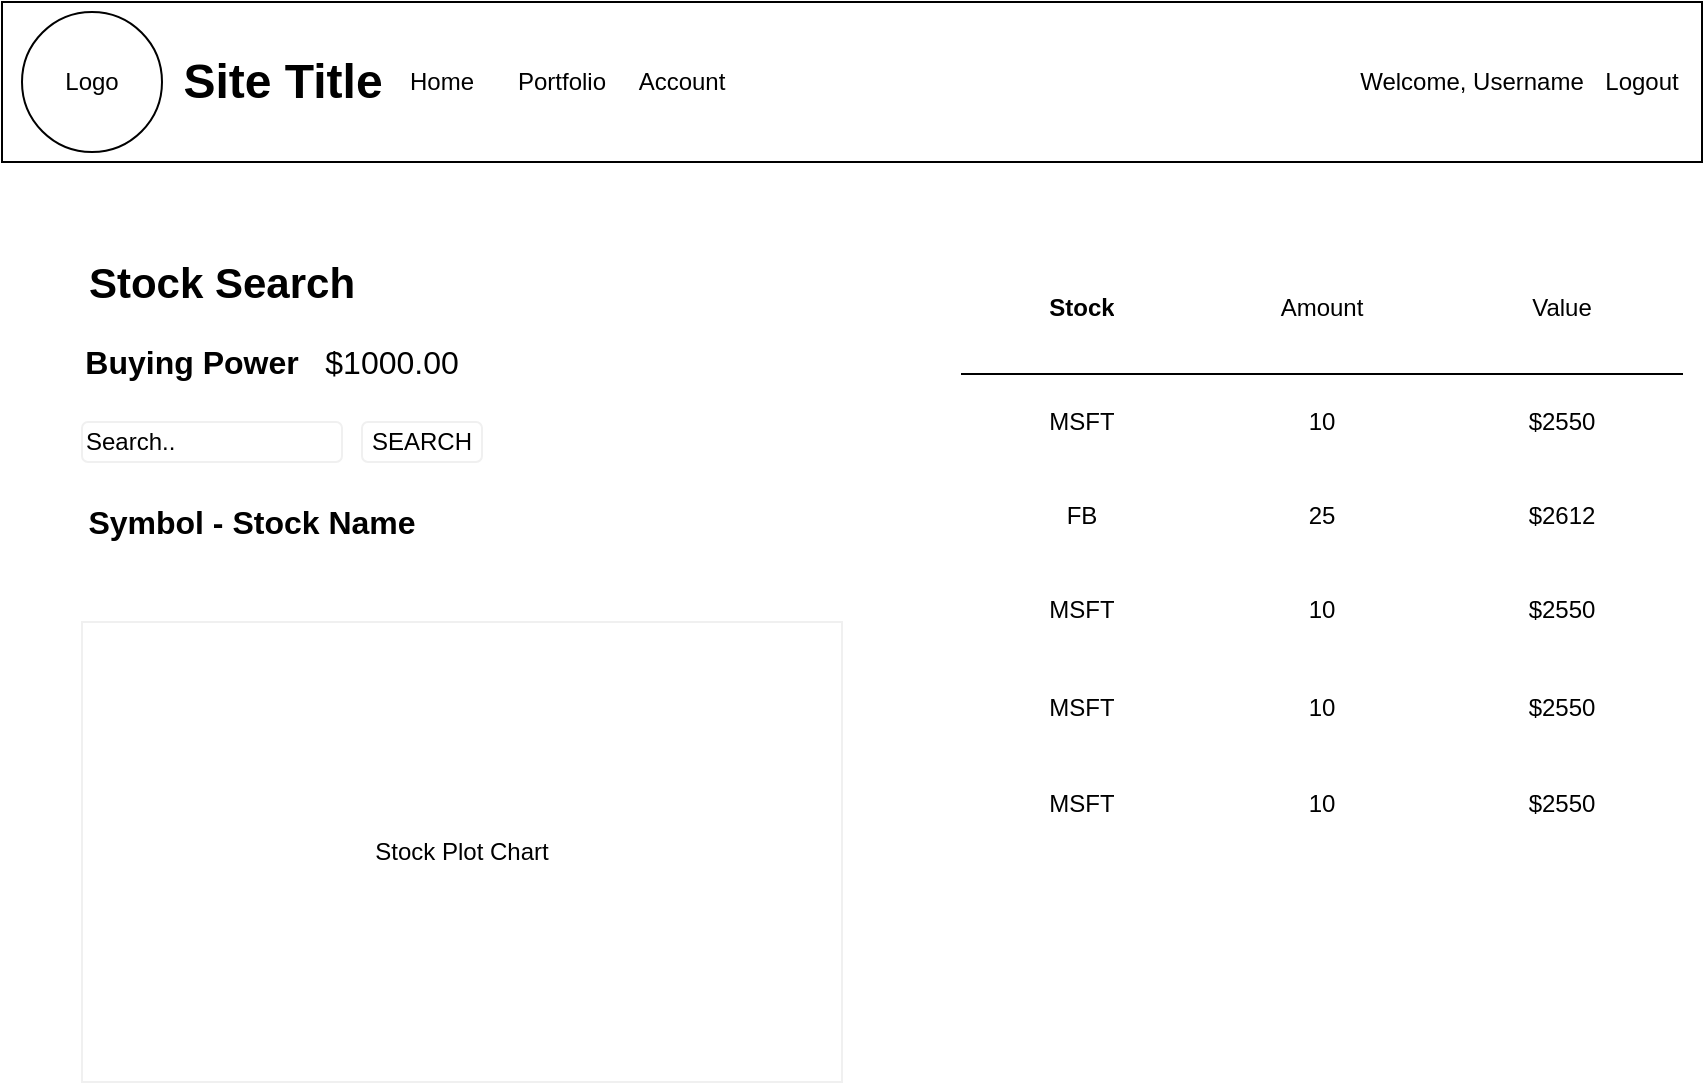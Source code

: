 <mxfile version="13.7.9" type="device" pages="3"><diagram id="mfj5O5IzOPTqx1JrmkHe" name="Home"><mxGraphModel dx="1088" dy="880" grid="1" gridSize="10" guides="1" tooltips="1" connect="1" arrows="1" fold="1" page="1" pageScale="1" pageWidth="850" pageHeight="1100" math="0" shadow="0"><root><mxCell id="0"/><mxCell id="1" parent="0"/><mxCell id="RixpeclyHVwvdzwkp4Gq-3" value="" style="rounded=0;whiteSpace=wrap;html=1;" vertex="1" parent="1"><mxGeometry width="850" height="80" as="geometry"/></mxCell><mxCell id="RixpeclyHVwvdzwkp4Gq-4" value="&lt;font style=&quot;font-size: 21px&quot;&gt;&lt;b&gt;Stock Search&lt;/b&gt;&lt;/font&gt;" style="text;html=1;strokeColor=none;fillColor=none;align=center;verticalAlign=middle;whiteSpace=wrap;rounded=0;" vertex="1" parent="1"><mxGeometry x="40" y="120" width="140" height="40" as="geometry"/></mxCell><mxCell id="RixpeclyHVwvdzwkp4Gq-5" value="Logo" style="ellipse;whiteSpace=wrap;html=1;aspect=fixed;" vertex="1" parent="1"><mxGeometry x="10" y="5" width="70" height="70" as="geometry"/></mxCell><mxCell id="RixpeclyHVwvdzwkp4Gq-6" value="Home" style="text;html=1;strokeColor=none;fillColor=none;align=center;verticalAlign=middle;whiteSpace=wrap;rounded=0;" vertex="1" parent="1"><mxGeometry x="200" y="30" width="40" height="20" as="geometry"/></mxCell><mxCell id="RixpeclyHVwvdzwkp4Gq-7" value="Portfolio" style="text;html=1;strokeColor=none;fillColor=none;align=center;verticalAlign=middle;whiteSpace=wrap;rounded=0;" vertex="1" parent="1"><mxGeometry x="260" y="30" width="40" height="20" as="geometry"/></mxCell><mxCell id="RixpeclyHVwvdzwkp4Gq-8" value="Account" style="text;html=1;strokeColor=none;fillColor=none;align=center;verticalAlign=middle;whiteSpace=wrap;rounded=0;" vertex="1" parent="1"><mxGeometry x="320" y="30" width="40" height="20" as="geometry"/></mxCell><mxCell id="RixpeclyHVwvdzwkp4Gq-9" value="Logout" style="text;html=1;strokeColor=none;fillColor=none;align=center;verticalAlign=middle;whiteSpace=wrap;rounded=0;" vertex="1" parent="1"><mxGeometry x="800" y="30" width="40" height="20" as="geometry"/></mxCell><mxCell id="RixpeclyHVwvdzwkp4Gq-10" value="Welcome, Username" style="text;html=1;strokeColor=none;fillColor=none;align=center;verticalAlign=middle;whiteSpace=wrap;rounded=0;" vertex="1" parent="1"><mxGeometry x="670" y="30" width="130" height="20" as="geometry"/></mxCell><mxCell id="vr2l3uguckMZ5RI2MdWQ-14" value="" style="shape=table;html=1;whiteSpace=wrap;startSize=0;container=1;collapsible=0;childLayout=tableLayout;columnLines=0;rowLines=0;strokeColor=none;" vertex="1" parent="1"><mxGeometry x="480" y="120" width="360" height="305" as="geometry"/></mxCell><mxCell id="vr2l3uguckMZ5RI2MdWQ-15" value="" style="shape=partialRectangle;html=1;whiteSpace=wrap;collapsible=0;dropTarget=0;pointerEvents=0;fillColor=none;top=0;left=0;bottom=0;right=0;points=[[0,0.5],[1,0.5]];portConstraint=eastwest;" vertex="1" parent="vr2l3uguckMZ5RI2MdWQ-14"><mxGeometry width="360" height="66" as="geometry"/></mxCell><mxCell id="vr2l3uguckMZ5RI2MdWQ-16" value="&lt;b&gt;Stock&lt;/b&gt;" style="shape=partialRectangle;html=1;whiteSpace=wrap;connectable=0;fillColor=none;top=0;left=0;bottom=1;right=0;overflow=hidden;" vertex="1" parent="vr2l3uguckMZ5RI2MdWQ-15"><mxGeometry width="120" height="66" as="geometry"/></mxCell><mxCell id="vr2l3uguckMZ5RI2MdWQ-17" value="Amount" style="shape=partialRectangle;html=1;whiteSpace=wrap;connectable=0;fillColor=none;top=0;left=0;bottom=1;right=0;overflow=hidden;" vertex="1" parent="vr2l3uguckMZ5RI2MdWQ-15"><mxGeometry x="120" width="120" height="66" as="geometry"/></mxCell><mxCell id="vr2l3uguckMZ5RI2MdWQ-18" value="Value" style="shape=partialRectangle;html=1;whiteSpace=wrap;connectable=0;fillColor=none;top=0;left=0;bottom=1;right=0;overflow=hidden;" vertex="1" parent="vr2l3uguckMZ5RI2MdWQ-15"><mxGeometry x="240" width="120" height="66" as="geometry"/></mxCell><mxCell id="vr2l3uguckMZ5RI2MdWQ-19" value="" style="shape=partialRectangle;html=1;whiteSpace=wrap;collapsible=0;dropTarget=0;pointerEvents=0;fillColor=none;top=0;left=0;bottom=0;right=0;points=[[0,0.5],[1,0.5]];portConstraint=eastwest;" vertex="1" parent="vr2l3uguckMZ5RI2MdWQ-14"><mxGeometry y="66" width="360" height="48" as="geometry"/></mxCell><mxCell id="vr2l3uguckMZ5RI2MdWQ-20" value="MSFT" style="shape=partialRectangle;html=1;whiteSpace=wrap;connectable=0;fillColor=none;top=0;left=0;bottom=0;right=0;overflow=hidden;" vertex="1" parent="vr2l3uguckMZ5RI2MdWQ-19"><mxGeometry width="120" height="48" as="geometry"/></mxCell><mxCell id="vr2l3uguckMZ5RI2MdWQ-21" value="10" style="shape=partialRectangle;html=1;whiteSpace=wrap;connectable=0;fillColor=none;top=0;left=0;bottom=0;right=0;overflow=hidden;" vertex="1" parent="vr2l3uguckMZ5RI2MdWQ-19"><mxGeometry x="120" width="120" height="48" as="geometry"/></mxCell><mxCell id="vr2l3uguckMZ5RI2MdWQ-22" value="$2550" style="shape=partialRectangle;html=1;whiteSpace=wrap;connectable=0;fillColor=none;top=0;left=0;bottom=0;right=0;overflow=hidden;" vertex="1" parent="vr2l3uguckMZ5RI2MdWQ-19"><mxGeometry x="240" width="120" height="48" as="geometry"/></mxCell><mxCell id="vr2l3uguckMZ5RI2MdWQ-23" value="" style="shape=partialRectangle;html=1;whiteSpace=wrap;collapsible=0;dropTarget=0;pointerEvents=0;fillColor=none;top=0;left=0;bottom=0;right=0;points=[[0,0.5],[1,0.5]];portConstraint=eastwest;" vertex="1" parent="vr2l3uguckMZ5RI2MdWQ-14"><mxGeometry y="114" width="360" height="46" as="geometry"/></mxCell><mxCell id="vr2l3uguckMZ5RI2MdWQ-24" value="FB" style="shape=partialRectangle;html=1;whiteSpace=wrap;connectable=0;fillColor=none;top=0;left=0;bottom=0;right=0;overflow=hidden;" vertex="1" parent="vr2l3uguckMZ5RI2MdWQ-23"><mxGeometry width="120" height="46" as="geometry"/></mxCell><mxCell id="vr2l3uguckMZ5RI2MdWQ-25" value="25" style="shape=partialRectangle;html=1;whiteSpace=wrap;connectable=0;fillColor=none;top=0;left=0;bottom=0;right=0;overflow=hidden;" vertex="1" parent="vr2l3uguckMZ5RI2MdWQ-23"><mxGeometry x="120" width="120" height="46" as="geometry"/></mxCell><mxCell id="vr2l3uguckMZ5RI2MdWQ-26" value="$2612" style="shape=partialRectangle;html=1;whiteSpace=wrap;connectable=0;fillColor=none;top=0;left=0;bottom=0;right=0;overflow=hidden;" vertex="1" parent="vr2l3uguckMZ5RI2MdWQ-23"><mxGeometry x="240" width="120" height="46" as="geometry"/></mxCell><mxCell id="vr2l3uguckMZ5RI2MdWQ-36" value="" style="shape=partialRectangle;html=1;whiteSpace=wrap;collapsible=0;dropTarget=0;pointerEvents=0;fillColor=none;top=0;left=0;bottom=0;right=0;points=[[0,0.5],[1,0.5]];portConstraint=eastwest;" vertex="1" parent="vr2l3uguckMZ5RI2MdWQ-14"><mxGeometry y="160" width="360" height="48" as="geometry"/></mxCell><mxCell id="vr2l3uguckMZ5RI2MdWQ-37" value="MSFT" style="shape=partialRectangle;html=1;whiteSpace=wrap;connectable=0;fillColor=none;top=0;left=0;bottom=0;right=0;overflow=hidden;" vertex="1" parent="vr2l3uguckMZ5RI2MdWQ-36"><mxGeometry width="120" height="48" as="geometry"/></mxCell><mxCell id="vr2l3uguckMZ5RI2MdWQ-38" value="10" style="shape=partialRectangle;html=1;whiteSpace=wrap;connectable=0;fillColor=none;top=0;left=0;bottom=0;right=0;overflow=hidden;" vertex="1" parent="vr2l3uguckMZ5RI2MdWQ-36"><mxGeometry x="120" width="120" height="48" as="geometry"/></mxCell><mxCell id="vr2l3uguckMZ5RI2MdWQ-39" value="$2550" style="shape=partialRectangle;html=1;whiteSpace=wrap;connectable=0;fillColor=none;top=0;left=0;bottom=0;right=0;overflow=hidden;" vertex="1" parent="vr2l3uguckMZ5RI2MdWQ-36"><mxGeometry x="240" width="120" height="48" as="geometry"/></mxCell><mxCell id="vr2l3uguckMZ5RI2MdWQ-40" value="" style="shape=partialRectangle;html=1;whiteSpace=wrap;collapsible=0;dropTarget=0;pointerEvents=0;fillColor=none;top=0;left=0;bottom=0;right=0;points=[[0,0.5],[1,0.5]];portConstraint=eastwest;" vertex="1" parent="vr2l3uguckMZ5RI2MdWQ-14"><mxGeometry y="208" width="360" height="49" as="geometry"/></mxCell><mxCell id="vr2l3uguckMZ5RI2MdWQ-41" value="MSFT" style="shape=partialRectangle;html=1;whiteSpace=wrap;connectable=0;fillColor=none;top=0;left=0;bottom=0;right=0;overflow=hidden;" vertex="1" parent="vr2l3uguckMZ5RI2MdWQ-40"><mxGeometry width="120" height="49" as="geometry"/></mxCell><mxCell id="vr2l3uguckMZ5RI2MdWQ-42" value="10" style="shape=partialRectangle;html=1;whiteSpace=wrap;connectable=0;fillColor=none;top=0;left=0;bottom=0;right=0;overflow=hidden;" vertex="1" parent="vr2l3uguckMZ5RI2MdWQ-40"><mxGeometry x="120" width="120" height="49" as="geometry"/></mxCell><mxCell id="vr2l3uguckMZ5RI2MdWQ-43" value="$2550" style="shape=partialRectangle;html=1;whiteSpace=wrap;connectable=0;fillColor=none;top=0;left=0;bottom=0;right=0;overflow=hidden;" vertex="1" parent="vr2l3uguckMZ5RI2MdWQ-40"><mxGeometry x="240" width="120" height="49" as="geometry"/></mxCell><mxCell id="vr2l3uguckMZ5RI2MdWQ-44" value="" style="shape=partialRectangle;html=1;whiteSpace=wrap;collapsible=0;dropTarget=0;pointerEvents=0;fillColor=none;top=0;left=0;bottom=0;right=0;points=[[0,0.5],[1,0.5]];portConstraint=eastwest;" vertex="1" parent="vr2l3uguckMZ5RI2MdWQ-14"><mxGeometry y="257" width="360" height="48" as="geometry"/></mxCell><mxCell id="vr2l3uguckMZ5RI2MdWQ-45" value="MSFT" style="shape=partialRectangle;html=1;whiteSpace=wrap;connectable=0;fillColor=none;top=0;left=0;bottom=0;right=0;overflow=hidden;" vertex="1" parent="vr2l3uguckMZ5RI2MdWQ-44"><mxGeometry width="120" height="48" as="geometry"/></mxCell><mxCell id="vr2l3uguckMZ5RI2MdWQ-46" value="10" style="shape=partialRectangle;html=1;whiteSpace=wrap;connectable=0;fillColor=none;top=0;left=0;bottom=0;right=0;overflow=hidden;" vertex="1" parent="vr2l3uguckMZ5RI2MdWQ-44"><mxGeometry x="120" width="120" height="48" as="geometry"/></mxCell><mxCell id="vr2l3uguckMZ5RI2MdWQ-47" value="$2550" style="shape=partialRectangle;html=1;whiteSpace=wrap;connectable=0;fillColor=none;top=0;left=0;bottom=0;right=0;overflow=hidden;" vertex="1" parent="vr2l3uguckMZ5RI2MdWQ-44"><mxGeometry x="240" width="120" height="48" as="geometry"/></mxCell><mxCell id="vr2l3uguckMZ5RI2MdWQ-27" value="Site Title" style="text;strokeColor=none;fillColor=none;html=1;fontSize=24;fontStyle=1;verticalAlign=middle;align=center;" vertex="1" parent="1"><mxGeometry x="90" y="20" width="100" height="40" as="geometry"/></mxCell><mxCell id="vr2l3uguckMZ5RI2MdWQ-29" value="&lt;b&gt;&lt;font style=&quot;font-size: 16px&quot;&gt;Buying Power&lt;/font&gt;&lt;/b&gt;" style="text;html=1;strokeColor=none;fillColor=none;align=center;verticalAlign=middle;whiteSpace=wrap;rounded=0;" vertex="1" parent="1"><mxGeometry x="40" y="170" width="110" height="20" as="geometry"/></mxCell><mxCell id="vr2l3uguckMZ5RI2MdWQ-30" value="&lt;font style=&quot;font-size: 16px&quot;&gt;$1000.00&lt;/font&gt;" style="text;html=1;strokeColor=none;fillColor=none;align=center;verticalAlign=middle;whiteSpace=wrap;rounded=0;" vertex="1" parent="1"><mxGeometry x="170" y="170" width="50" height="20" as="geometry"/></mxCell><mxCell id="vr2l3uguckMZ5RI2MdWQ-48" value="Stock Plot Chart" style="rounded=0;whiteSpace=wrap;html=1;strokeColor=#f0f0f0;" vertex="1" parent="1"><mxGeometry x="40" y="310" width="380" height="230" as="geometry"/></mxCell><mxCell id="vr2l3uguckMZ5RI2MdWQ-49" value="&lt;b&gt;&lt;font style=&quot;font-size: 16px&quot;&gt;Symbol - Stock Name&lt;/font&gt;&lt;/b&gt;" style="text;html=1;strokeColor=none;fillColor=none;align=center;verticalAlign=middle;whiteSpace=wrap;rounded=0;" vertex="1" parent="1"><mxGeometry x="40" y="250" width="170" height="20" as="geometry"/></mxCell><mxCell id="vr2l3uguckMZ5RI2MdWQ-50" value="Search.." style="rounded=1;whiteSpace=wrap;html=1;strokeColor=#f0f0f0;align=left;" vertex="1" parent="1"><mxGeometry x="40" y="210" width="130" height="20" as="geometry"/></mxCell><mxCell id="vr2l3uguckMZ5RI2MdWQ-51" value="SEARCH" style="rounded=1;whiteSpace=wrap;html=1;strokeColor=#f0f0f0;" vertex="1" parent="1"><mxGeometry x="180" y="210" width="60" height="20" as="geometry"/></mxCell></root></mxGraphModel></diagram><diagram name="Portfolio" id="5zhwQvHJSidT2GQhPcqI"><mxGraphModel dx="1088" dy="880" grid="1" gridSize="10" guides="1" tooltips="1" connect="1" arrows="1" fold="1" page="1" pageScale="1" pageWidth="850" pageHeight="1100" math="0" shadow="0"><root><mxCell id="Tsc-vPQKoeMj-yHZ3xXU-0"/><mxCell id="Tsc-vPQKoeMj-yHZ3xXU-1" parent="Tsc-vPQKoeMj-yHZ3xXU-0"/><mxCell id="Tsc-vPQKoeMj-yHZ3xXU-2" value="" style="rounded=0;whiteSpace=wrap;html=1;" vertex="1" parent="Tsc-vPQKoeMj-yHZ3xXU-1"><mxGeometry width="850" height="80" as="geometry"/></mxCell><mxCell id="Tsc-vPQKoeMj-yHZ3xXU-3" value="&lt;font style=&quot;font-size: 21px&quot;&gt;Site Title&lt;/font&gt;" style="text;html=1;strokeColor=none;fillColor=none;align=center;verticalAlign=middle;whiteSpace=wrap;rounded=0;" vertex="1" parent="Tsc-vPQKoeMj-yHZ3xXU-1"><mxGeometry x="90" y="20" width="90" height="40" as="geometry"/></mxCell><mxCell id="Tsc-vPQKoeMj-yHZ3xXU-4" value="Logo" style="ellipse;whiteSpace=wrap;html=1;aspect=fixed;" vertex="1" parent="Tsc-vPQKoeMj-yHZ3xXU-1"><mxGeometry x="10" y="5" width="70" height="70" as="geometry"/></mxCell><mxCell id="Tsc-vPQKoeMj-yHZ3xXU-5" value="Home" style="text;html=1;strokeColor=none;fillColor=none;align=center;verticalAlign=middle;whiteSpace=wrap;rounded=0;" vertex="1" parent="Tsc-vPQKoeMj-yHZ3xXU-1"><mxGeometry x="200" y="30" width="40" height="20" as="geometry"/></mxCell><mxCell id="Tsc-vPQKoeMj-yHZ3xXU-6" value="Portfolio" style="text;html=1;strokeColor=none;fillColor=none;align=center;verticalAlign=middle;whiteSpace=wrap;rounded=0;" vertex="1" parent="Tsc-vPQKoeMj-yHZ3xXU-1"><mxGeometry x="260" y="30" width="40" height="20" as="geometry"/></mxCell><mxCell id="Tsc-vPQKoeMj-yHZ3xXU-7" value="Account" style="text;html=1;strokeColor=none;fillColor=none;align=center;verticalAlign=middle;whiteSpace=wrap;rounded=0;" vertex="1" parent="Tsc-vPQKoeMj-yHZ3xXU-1"><mxGeometry x="320" y="30" width="40" height="20" as="geometry"/></mxCell><mxCell id="Tsc-vPQKoeMj-yHZ3xXU-8" value="Logout" style="text;html=1;strokeColor=none;fillColor=none;align=center;verticalAlign=middle;whiteSpace=wrap;rounded=0;" vertex="1" parent="Tsc-vPQKoeMj-yHZ3xXU-1"><mxGeometry x="800" y="30" width="40" height="20" as="geometry"/></mxCell><mxCell id="Tsc-vPQKoeMj-yHZ3xXU-9" value="Welcome, Username" style="text;html=1;strokeColor=none;fillColor=none;align=center;verticalAlign=middle;whiteSpace=wrap;rounded=0;" vertex="1" parent="Tsc-vPQKoeMj-yHZ3xXU-1"><mxGeometry x="670" y="30" width="130" height="20" as="geometry"/></mxCell><mxCell id="uZP1EFRw7ZLdvIS1_II9-0" value="&lt;b&gt;&lt;font style=&quot;font-size: 24px&quot;&gt;Portfolio&lt;/font&gt;&lt;/b&gt;" style="text;html=1;strokeColor=none;fillColor=none;align=center;verticalAlign=middle;whiteSpace=wrap;rounded=0;" vertex="1" parent="Tsc-vPQKoeMj-yHZ3xXU-1"><mxGeometry x="305" y="120" width="240" height="40" as="geometry"/></mxCell><mxCell id="uZP1EFRw7ZLdvIS1_II9-1" value="&lt;b&gt;&lt;font style=&quot;font-size: 16px&quot;&gt;Transaction History&lt;/font&gt;&lt;/b&gt;" style="text;html=1;strokeColor=none;fillColor=none;align=center;verticalAlign=middle;whiteSpace=wrap;rounded=0;" vertex="1" parent="Tsc-vPQKoeMj-yHZ3xXU-1"><mxGeometry x="120" y="180" width="170" height="20" as="geometry"/></mxCell><mxCell id="uZP1EFRw7ZLdvIS1_II9-2" value="Table" style="shape=table;html=1;whiteSpace=wrap;startSize=30;container=1;collapsible=0;childLayout=tableLayout;fixedRows=1;rowLines=0;fontStyle=1;align=center;" vertex="1" parent="Tsc-vPQKoeMj-yHZ3xXU-1"><mxGeometry x="20" y="240" width="370" height="200" as="geometry"/></mxCell><mxCell id="uZP1EFRw7ZLdvIS1_II9-3" value="" style="shape=partialRectangle;html=1;whiteSpace=wrap;collapsible=0;dropTarget=0;pointerEvents=0;fillColor=none;top=0;left=0;bottom=1;right=0;points=[[0,0.5],[1,0.5]];portConstraint=eastwest;" vertex="1" parent="uZP1EFRw7ZLdvIS1_II9-2"><mxGeometry y="30" width="370" height="30" as="geometry"/></mxCell><mxCell id="uZP1EFRw7ZLdvIS1_II9-4" value="Stock" style="shape=partialRectangle;html=1;whiteSpace=wrap;connectable=0;fillColor=none;top=0;left=0;bottom=0;right=0;overflow=hidden;" vertex="1" parent="uZP1EFRw7ZLdvIS1_II9-3"><mxGeometry width="82" height="30" as="geometry"/></mxCell><mxCell id="uZP1EFRw7ZLdvIS1_II9-5" value="Quantity&amp;nbsp; &amp;nbsp; &amp;nbsp; &amp;nbsp; &amp;nbsp; &amp;nbsp;Price&amp;nbsp; &amp;nbsp; &amp;nbsp; &amp;nbsp; &amp;nbsp; &amp;nbsp; &amp;nbsp; &amp;nbsp; &amp;nbsp; &amp;nbsp;Date" style="shape=partialRectangle;html=1;whiteSpace=wrap;connectable=0;fillColor=none;top=0;left=0;bottom=0;right=0;align=left;spacingLeft=6;overflow=hidden;" vertex="1" parent="uZP1EFRw7ZLdvIS1_II9-3"><mxGeometry x="82" width="288" height="30" as="geometry"/></mxCell><mxCell id="uZP1EFRw7ZLdvIS1_II9-6" value="" style="shape=partialRectangle;html=1;whiteSpace=wrap;collapsible=0;dropTarget=0;pointerEvents=0;fillColor=none;top=0;left=0;bottom=0;right=0;points=[[0,0.5],[1,0.5]];portConstraint=eastwest;" vertex="1" parent="uZP1EFRw7ZLdvIS1_II9-2"><mxGeometry y="60" width="370" height="30" as="geometry"/></mxCell><mxCell id="uZP1EFRw7ZLdvIS1_II9-7" value="2" style="shape=partialRectangle;html=1;whiteSpace=wrap;connectable=0;fillColor=none;top=0;left=0;bottom=0;right=0;overflow=hidden;" vertex="1" parent="uZP1EFRw7ZLdvIS1_II9-6"><mxGeometry width="82" height="30" as="geometry"/></mxCell><mxCell id="uZP1EFRw7ZLdvIS1_II9-8" value="Value 2" style="shape=partialRectangle;html=1;whiteSpace=wrap;connectable=0;fillColor=none;top=0;left=0;bottom=0;right=0;align=left;spacingLeft=6;overflow=hidden;" vertex="1" parent="uZP1EFRw7ZLdvIS1_II9-6"><mxGeometry x="82" width="288" height="30" as="geometry"/></mxCell><mxCell id="uZP1EFRw7ZLdvIS1_II9-9" value="" style="shape=partialRectangle;html=1;whiteSpace=wrap;collapsible=0;dropTarget=0;pointerEvents=0;fillColor=none;top=0;left=0;bottom=0;right=0;points=[[0,0.5],[1,0.5]];portConstraint=eastwest;" vertex="1" parent="uZP1EFRw7ZLdvIS1_II9-2"><mxGeometry y="90" width="370" height="30" as="geometry"/></mxCell><mxCell id="uZP1EFRw7ZLdvIS1_II9-10" value="3" style="shape=partialRectangle;html=1;whiteSpace=wrap;connectable=0;fillColor=none;top=0;left=0;bottom=0;right=0;overflow=hidden;" vertex="1" parent="uZP1EFRw7ZLdvIS1_II9-9"><mxGeometry width="82" height="30" as="geometry"/></mxCell><mxCell id="uZP1EFRw7ZLdvIS1_II9-11" value="Value 3" style="shape=partialRectangle;html=1;whiteSpace=wrap;connectable=0;fillColor=none;top=0;left=0;bottom=0;right=0;align=left;spacingLeft=6;overflow=hidden;" vertex="1" parent="uZP1EFRw7ZLdvIS1_II9-9"><mxGeometry x="82" width="288" height="30" as="geometry"/></mxCell><mxCell id="uZP1EFRw7ZLdvIS1_II9-23" value="&lt;b&gt;&lt;font style=&quot;font-size: 16px&quot;&gt;Daily Portfolio Value&lt;/font&gt;&lt;/b&gt;" style="text;html=1;strokeColor=none;fillColor=none;align=center;verticalAlign=middle;whiteSpace=wrap;rounded=0;" vertex="1" parent="Tsc-vPQKoeMj-yHZ3xXU-1"><mxGeometry x="580" y="180" width="170" height="20" as="geometry"/></mxCell><mxCell id="uZP1EFRw7ZLdvIS1_II9-24" value="" style="rounded=1;whiteSpace=wrap;html=1;strokeWidth=2;fillWeight=4;hachureGap=8;hachureAngle=45;fillColor=#1ba1e2;sketch=1;" vertex="1" parent="Tsc-vPQKoeMj-yHZ3xXU-1"><mxGeometry x="515" y="240" width="300" height="200" as="geometry"/></mxCell></root></mxGraphModel></diagram><diagram name="Account" id="qrI92iNWo4wgfmPCMrd-"><mxGraphModel dx="1088" dy="880" grid="1" gridSize="10" guides="1" tooltips="1" connect="1" arrows="1" fold="1" page="1" pageScale="1" pageWidth="850" pageHeight="1100" math="0" shadow="0"><root><mxCell id="9RvGS8MBXH1rOqDxk8pT-0"/><mxCell id="9RvGS8MBXH1rOqDxk8pT-1" parent="9RvGS8MBXH1rOqDxk8pT-0"/><mxCell id="9RvGS8MBXH1rOqDxk8pT-2" value="" style="rounded=0;whiteSpace=wrap;html=1;" vertex="1" parent="9RvGS8MBXH1rOqDxk8pT-1"><mxGeometry width="850" height="80" as="geometry"/></mxCell><mxCell id="9RvGS8MBXH1rOqDxk8pT-3" value="&lt;font style=&quot;font-size: 21px&quot;&gt;Site Title&lt;/font&gt;" style="text;html=1;strokeColor=none;fillColor=none;align=center;verticalAlign=middle;whiteSpace=wrap;rounded=0;" vertex="1" parent="9RvGS8MBXH1rOqDxk8pT-1"><mxGeometry x="90" y="20" width="90" height="40" as="geometry"/></mxCell><mxCell id="9RvGS8MBXH1rOqDxk8pT-4" value="Logo" style="ellipse;whiteSpace=wrap;html=1;aspect=fixed;" vertex="1" parent="9RvGS8MBXH1rOqDxk8pT-1"><mxGeometry x="10" y="5" width="70" height="70" as="geometry"/></mxCell><mxCell id="9RvGS8MBXH1rOqDxk8pT-5" value="Home" style="text;html=1;strokeColor=none;fillColor=none;align=center;verticalAlign=middle;whiteSpace=wrap;rounded=0;" vertex="1" parent="9RvGS8MBXH1rOqDxk8pT-1"><mxGeometry x="200" y="30" width="40" height="20" as="geometry"/></mxCell><mxCell id="9RvGS8MBXH1rOqDxk8pT-6" value="Portfolio" style="text;html=1;strokeColor=none;fillColor=none;align=center;verticalAlign=middle;whiteSpace=wrap;rounded=0;" vertex="1" parent="9RvGS8MBXH1rOqDxk8pT-1"><mxGeometry x="260" y="30" width="40" height="20" as="geometry"/></mxCell><mxCell id="9RvGS8MBXH1rOqDxk8pT-7" value="Account" style="text;html=1;strokeColor=none;fillColor=none;align=center;verticalAlign=middle;whiteSpace=wrap;rounded=0;" vertex="1" parent="9RvGS8MBXH1rOqDxk8pT-1"><mxGeometry x="320" y="30" width="40" height="20" as="geometry"/></mxCell><mxCell id="9RvGS8MBXH1rOqDxk8pT-8" value="Logout" style="text;html=1;strokeColor=none;fillColor=none;align=center;verticalAlign=middle;whiteSpace=wrap;rounded=0;" vertex="1" parent="9RvGS8MBXH1rOqDxk8pT-1"><mxGeometry x="800" y="30" width="40" height="20" as="geometry"/></mxCell><mxCell id="9RvGS8MBXH1rOqDxk8pT-9" value="Welcome, Username" style="text;html=1;strokeColor=none;fillColor=none;align=center;verticalAlign=middle;whiteSpace=wrap;rounded=0;" vertex="1" parent="9RvGS8MBXH1rOqDxk8pT-1"><mxGeometry x="670" y="30" width="130" height="20" as="geometry"/></mxCell><mxCell id="ngJFIk5ZwpVl-e4h0d6t-0" value="&lt;font style=&quot;font-size: 24px&quot;&gt;Account Details&lt;/font&gt;" style="text;html=1;strokeColor=none;fillColor=none;align=center;verticalAlign=middle;whiteSpace=wrap;rounded=0;" vertex="1" parent="9RvGS8MBXH1rOqDxk8pT-1"><mxGeometry x="339" y="110" width="172" height="20" as="geometry"/></mxCell><mxCell id="ngJFIk5ZwpVl-e4h0d6t-1" value="&lt;b&gt;&lt;font style=&quot;font-size: 16px&quot;&gt;Portfolio Value&lt;/font&gt;&lt;/b&gt;" style="text;html=1;strokeColor=none;fillColor=none;align=center;verticalAlign=middle;whiteSpace=wrap;rounded=0;" vertex="1" parent="9RvGS8MBXH1rOqDxk8pT-1"><mxGeometry x="240" y="190" width="120" height="20" as="geometry"/></mxCell><mxCell id="ngJFIk5ZwpVl-e4h0d6t-2" value="&lt;b&gt;&lt;font style=&quot;font-size: 16px&quot;&gt;Buying Power&lt;/font&gt;&lt;/b&gt;" style="text;html=1;align=center;verticalAlign=middle;resizable=0;points=[];autosize=1;" vertex="1" parent="9RvGS8MBXH1rOqDxk8pT-1"><mxGeometry x="500" y="190" width="120" height="20" as="geometry"/></mxCell><mxCell id="ngJFIk5ZwpVl-e4h0d6t-3" value="&lt;font style=&quot;font-size: 16px&quot;&gt;$1000.00&lt;/font&gt;" style="text;html=1;strokeColor=none;fillColor=none;align=center;verticalAlign=middle;whiteSpace=wrap;rounded=0;" vertex="1" parent="9RvGS8MBXH1rOqDxk8pT-1"><mxGeometry x="260" y="220" width="70" height="20" as="geometry"/></mxCell><mxCell id="ngJFIk5ZwpVl-e4h0d6t-4" value="&lt;font style=&quot;font-size: 16px&quot;&gt;$1000.00&lt;/font&gt;" style="text;html=1;strokeColor=none;fillColor=none;align=center;verticalAlign=middle;whiteSpace=wrap;rounded=0;" vertex="1" parent="9RvGS8MBXH1rOqDxk8pT-1"><mxGeometry x="525" y="220" width="70" height="20" as="geometry"/></mxCell><mxCell id="ngJFIk5ZwpVl-e4h0d6t-5" value="&lt;b&gt;&lt;font style=&quot;font-size: 16px&quot;&gt;Username&lt;/font&gt;&lt;/b&gt;" style="text;html=1;strokeColor=none;fillColor=none;align=center;verticalAlign=middle;whiteSpace=wrap;rounded=0;" vertex="1" parent="9RvGS8MBXH1rOqDxk8pT-1"><mxGeometry x="315" y="300" width="120" height="20" as="geometry"/></mxCell><mxCell id="ngJFIk5ZwpVl-e4h0d6t-6" value="&lt;font style=&quot;font-size: 16px&quot;&gt;John Doe&lt;/font&gt;" style="text;html=1;strokeColor=none;fillColor=none;align=center;verticalAlign=middle;whiteSpace=wrap;rounded=0;" vertex="1" parent="9RvGS8MBXH1rOqDxk8pT-1"><mxGeometry x="435" y="300" width="100" height="20" as="geometry"/></mxCell><mxCell id="ngJFIk5ZwpVl-e4h0d6t-7" value="&lt;b&gt;&lt;font style=&quot;font-size: 16px&quot;&gt;Email&lt;/font&gt;&lt;/b&gt;" style="text;html=1;strokeColor=none;fillColor=none;align=center;verticalAlign=middle;whiteSpace=wrap;rounded=0;" vertex="1" parent="9RvGS8MBXH1rOqDxk8pT-1"><mxGeometry x="315" y="380" width="120" height="20" as="geometry"/></mxCell><mxCell id="ngJFIk5ZwpVl-e4h0d6t-8" value="&lt;font style=&quot;font-size: 16px&quot;&gt;John Doe&lt;/font&gt;" style="text;html=1;strokeColor=none;fillColor=none;align=center;verticalAlign=middle;whiteSpace=wrap;rounded=0;" vertex="1" parent="9RvGS8MBXH1rOqDxk8pT-1"><mxGeometry x="435" y="380" width="100" height="20" as="geometry"/></mxCell><mxCell id="ngJFIk5ZwpVl-e4h0d6t-9" value="&lt;b&gt;&lt;font style=&quot;font-size: 16px&quot;&gt;Password&lt;/font&gt;&lt;/b&gt;" style="text;html=1;strokeColor=none;fillColor=none;align=center;verticalAlign=middle;whiteSpace=wrap;rounded=0;" vertex="1" parent="9RvGS8MBXH1rOqDxk8pT-1"><mxGeometry x="315" y="460" width="120" height="20" as="geometry"/></mxCell><mxCell id="ngJFIk5ZwpVl-e4h0d6t-10" value="&lt;font style=&quot;font-size: 16px&quot;&gt;**********&lt;/font&gt;" style="text;html=1;strokeColor=none;fillColor=none;align=center;verticalAlign=middle;whiteSpace=wrap;rounded=0;" vertex="1" parent="9RvGS8MBXH1rOqDxk8pT-1"><mxGeometry x="435" y="460" width="100" height="20" as="geometry"/></mxCell><mxCell id="ngJFIk5ZwpVl-e4h0d6t-11" value="RESET ACCOUNT" style="rounded=1;whiteSpace=wrap;html=1;" vertex="1" parent="9RvGS8MBXH1rOqDxk8pT-1"><mxGeometry x="365" y="540" width="120" height="60" as="geometry"/></mxCell></root></mxGraphModel></diagram></mxfile>